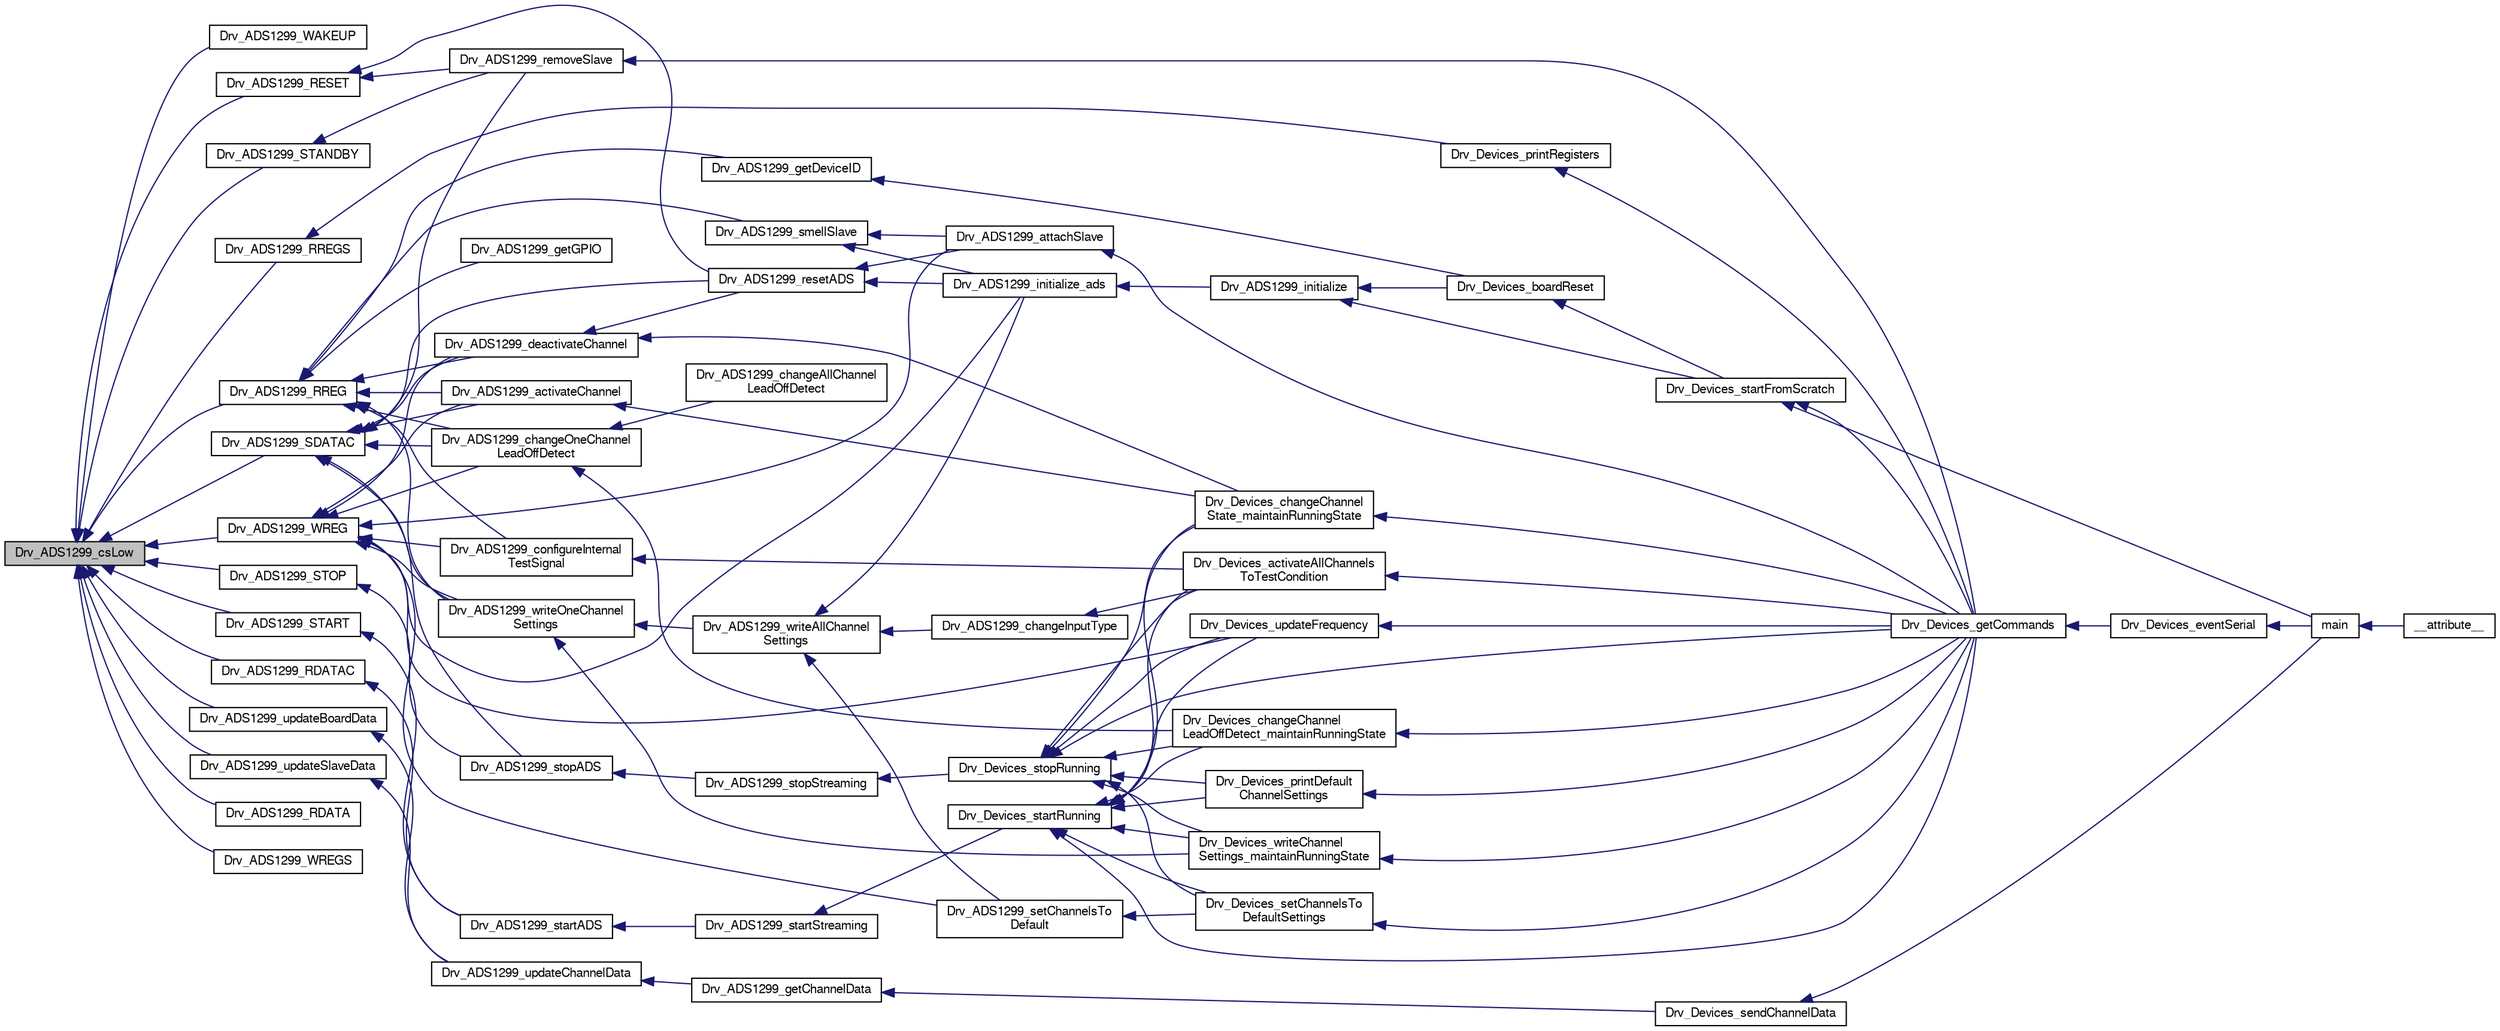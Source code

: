digraph "Drv_ADS1299_csLow"
{
  edge [fontname="FreeSans",fontsize="10",labelfontname="FreeSans",labelfontsize="10"];
  node [fontname="FreeSans",fontsize="10",shape=record];
  rankdir="LR";
  Node1 [label="Drv_ADS1299_csLow",height=0.2,width=0.4,color="black", fillcolor="grey75", style="filled", fontcolor="black"];
  Node1 -> Node2 [dir="back",color="midnightblue",fontsize="10",style="solid",fontname="FreeSans"];
  Node2 [label="Drv_ADS1299_WAKEUP",height=0.2,width=0.4,color="black", fillcolor="white", style="filled",URL="$group__ADS1299__Library.html#ga641da43b050b7dfd11d3f8234d129158",tooltip="Get out of low power mode. "];
  Node1 -> Node3 [dir="back",color="midnightblue",fontsize="10",style="solid",fontname="FreeSans"];
  Node3 [label="Drv_ADS1299_STANDBY",height=0.2,width=0.4,color="black", fillcolor="white", style="filled",URL="$group__ADS1299__Library.html#ga47ebee464895e8e771d03c0f9ca5e21d",tooltip="Go into low power mode. "];
  Node3 -> Node4 [dir="back",color="midnightblue",fontsize="10",style="solid",fontname="FreeSans"];
  Node4 [label="Drv_ADS1299_removeSlave",height=0.2,width=0.4,color="black", fillcolor="white", style="filled",URL="$group__ADS1299__Library.html#gab6a161f709334920b4f69156fe0ce928",tooltip="Stop Slave ADS and remove link. "];
  Node4 -> Node5 [dir="back",color="midnightblue",fontsize="10",style="solid",fontname="FreeSans"];
  Node5 [label="Drv_Devices_getCommands",height=0.2,width=0.4,color="black", fillcolor="white", style="filled",URL="$group__Devices__Library.html#gafb56f6b90c50e36cd6e34665d85fb903",tooltip="Function for interpreting commands. "];
  Node5 -> Node6 [dir="back",color="midnightblue",fontsize="10",style="solid",fontname="FreeSans"];
  Node6 [label="Drv_Devices_eventSerial",height=0.2,width=0.4,color="black", fillcolor="white", style="filled",URL="$group__Devices__Library.html#ga8092c357f91843e6fa9db02735addc7d",tooltip="Function for receiving new commands. "];
  Node6 -> Node7 [dir="back",color="midnightblue",fontsize="10",style="solid",fontname="FreeSans"];
  Node7 [label="main",height=0.2,width=0.4,color="black", fillcolor="white", style="filled",URL="$group__Application__Layer.html#ga840291bc02cba5474a4cb46a9b9566fe"];
  Node7 -> Node8 [dir="back",color="midnightblue",fontsize="10",style="solid",fontname="FreeSans"];
  Node8 [label="__attribute__",height=0.2,width=0.4,color="black", fillcolor="white", style="filled",URL="$cr__startup__lpc175x__6x_8c.html#adce420b900676fa0caed5a713cac82fb"];
  Node1 -> Node9 [dir="back",color="midnightblue",fontsize="10",style="solid",fontname="FreeSans"];
  Node9 [label="Drv_ADS1299_RESET",height=0.2,width=0.4,color="black", fillcolor="white", style="filled",URL="$group__ADS1299__Library.html#ga33a611c58e5bd53c062d118be8a09d9e",tooltip="Set all register values to default. "];
  Node9 -> Node4 [dir="back",color="midnightblue",fontsize="10",style="solid",fontname="FreeSans"];
  Node9 -> Node10 [dir="back",color="midnightblue",fontsize="10",style="solid",fontname="FreeSans"];
  Node10 [label="Drv_ADS1299_resetADS",height=0.2,width=0.4,color="black", fillcolor="white", style="filled",URL="$group__ADS1299__Library.html#gaf00abe725d1194171c9b84ab1c9aa356",tooltip="Reset all the ADS1299 settings. Stops all data acquisition. "];
  Node10 -> Node11 [dir="back",color="midnightblue",fontsize="10",style="solid",fontname="FreeSans"];
  Node11 [label="Drv_ADS1299_initialize_ads",height=0.2,width=0.4,color="black", fillcolor="white", style="filled",URL="$group__ADS1299__Library.html#ga7d4e3c16375e804d9275b55a5872410b",tooltip="Hard Reset ADS and power up sequence. "];
  Node11 -> Node12 [dir="back",color="midnightblue",fontsize="10",style="solid",fontname="FreeSans"];
  Node12 [label="Drv_ADS1299_initialize",height=0.2,width=0.4,color="black", fillcolor="white", style="filled",URL="$group__ADS1299__Library.html#ga3a5f7edb0cb404ffa6865a56573a0c4b",tooltip="Configure pines connected to the ADS and the ADS itself. "];
  Node12 -> Node13 [dir="back",color="midnightblue",fontsize="10",style="solid",fontname="FreeSans"];
  Node13 [label="Drv_Devices_startFromScratch",height=0.2,width=0.4,color="black", fillcolor="white", style="filled",URL="$group__Devices__Library.html#ga43e0b770fd7ccd57b3f0d5ddf0eda4be",tooltip="Start the system from scratch, send initial message and get the board ready to get commands..."];
  Node13 -> Node7 [dir="back",color="midnightblue",fontsize="10",style="solid",fontname="FreeSans"];
  Node13 -> Node5 [dir="back",color="midnightblue",fontsize="10",style="solid",fontname="FreeSans"];
  Node12 -> Node14 [dir="back",color="midnightblue",fontsize="10",style="solid",fontname="FreeSans"];
  Node14 [label="Drv_Devices_boardReset",height=0.2,width=0.4,color="black", fillcolor="white", style="filled",URL="$group__Devices__Library.html#gab949068810476a2e08078aa7eab15a83"];
  Node14 -> Node13 [dir="back",color="midnightblue",fontsize="10",style="solid",fontname="FreeSans"];
  Node10 -> Node15 [dir="back",color="midnightblue",fontsize="10",style="solid",fontname="FreeSans"];
  Node15 [label="Drv_ADS1299_attachSlave",height=0.2,width=0.4,color="black", fillcolor="white", style="filled",URL="$group__ADS1299__Library.html#ga3da68a8b941049250800fc068c07a601",tooltip="Configure CLK output and detect Slave board. "];
  Node15 -> Node5 [dir="back",color="midnightblue",fontsize="10",style="solid",fontname="FreeSans"];
  Node1 -> Node16 [dir="back",color="midnightblue",fontsize="10",style="solid",fontname="FreeSans"];
  Node16 [label="Drv_ADS1299_START",height=0.2,width=0.4,color="black", fillcolor="white", style="filled",URL="$group__ADS1299__Library.html#gab74ff026d8a21e4c41ec454debdf0928",tooltip="Start data acquisition. "];
  Node16 -> Node17 [dir="back",color="midnightblue",fontsize="10",style="solid",fontname="FreeSans"];
  Node17 [label="Drv_ADS1299_startADS",height=0.2,width=0.4,color="black", fillcolor="white", style="filled",URL="$group__ADS1299__Library.html#gad2841df2e1508c7d9f86d0d90681986e",tooltip="Start continuous data acquisition. "];
  Node17 -> Node18 [dir="back",color="midnightblue",fontsize="10",style="solid",fontname="FreeSans"];
  Node18 [label="Drv_ADS1299_startStreaming",height=0.2,width=0.4,color="black", fillcolor="white", style="filled",URL="$group__ADS1299__Library.html#gad3ea6087f205bfce6610c763f3f332d3",tooltip="Start data acquisition. "];
  Node18 -> Node19 [dir="back",color="midnightblue",fontsize="10",style="solid",fontname="FreeSans"];
  Node19 [label="Drv_Devices_startRunning",height=0.2,width=0.4,color="black", fillcolor="white", style="filled",URL="$group__Devices__Library.html#ga7f4ddcd86724d8aad896ff12e43146ca",tooltip="Start data acquisition. "];
  Node19 -> Node5 [dir="back",color="midnightblue",fontsize="10",style="solid",fontname="FreeSans"];
  Node19 -> Node20 [dir="back",color="midnightblue",fontsize="10",style="solid",fontname="FreeSans"];
  Node20 [label="Drv_Devices_writeChannel\lSettings_maintainRunningState",height=0.2,width=0.4,color="black", fillcolor="white", style="filled",URL="$group__Devices__Library.html#gafd94e72e2e363f075a57a091e26424b2",tooltip="Stop acquisition, set the channels and re-start acquisition. "];
  Node20 -> Node5 [dir="back",color="midnightblue",fontsize="10",style="solid",fontname="FreeSans"];
  Node19 -> Node21 [dir="back",color="midnightblue",fontsize="10",style="solid",fontname="FreeSans"];
  Node21 [label="Drv_Devices_updateFrequency",height=0.2,width=0.4,color="black", fillcolor="white", style="filled",URL="$group__Devices__Library.html#ga2d56cab48a0548365790822b78afa02d",tooltip="Update sampling frequency. "];
  Node21 -> Node5 [dir="back",color="midnightblue",fontsize="10",style="solid",fontname="FreeSans"];
  Node19 -> Node22 [dir="back",color="midnightblue",fontsize="10",style="solid",fontname="FreeSans"];
  Node22 [label="Drv_Devices_setChannelsTo\lDefaultSettings",height=0.2,width=0.4,color="black", fillcolor="white", style="filled",URL="$group__Devices__Library.html#gaa48520ff061081dab8c49d26bf9404dd",tooltip="Set all channels to the default settings. "];
  Node22 -> Node5 [dir="back",color="midnightblue",fontsize="10",style="solid",fontname="FreeSans"];
  Node19 -> Node23 [dir="back",color="midnightblue",fontsize="10",style="solid",fontname="FreeSans"];
  Node23 [label="Drv_Devices_changeChannel\lState_maintainRunningState",height=0.2,width=0.4,color="black", fillcolor="white", style="filled",URL="$group__Devices__Library.html#gacf4dbff760e8426996f21c8a68d77cef",tooltip="Activate or De-activate channel maintaining running state. "];
  Node23 -> Node5 [dir="back",color="midnightblue",fontsize="10",style="solid",fontname="FreeSans"];
  Node19 -> Node24 [dir="back",color="midnightblue",fontsize="10",style="solid",fontname="FreeSans"];
  Node24 [label="Drv_Devices_activateAllChannels\lToTestCondition",height=0.2,width=0.4,color="black", fillcolor="white", style="filled",URL="$group__Devices__Library.html#ga42ce5be2b197d04b4b0a9918a11ea457",tooltip="Set test inputs to all channels. "];
  Node24 -> Node5 [dir="back",color="midnightblue",fontsize="10",style="solid",fontname="FreeSans"];
  Node19 -> Node25 [dir="back",color="midnightblue",fontsize="10",style="solid",fontname="FreeSans"];
  Node25 [label="Drv_Devices_printDefault\lChannelSettings",height=0.2,width=0.4,color="black", fillcolor="white", style="filled",URL="$group__Devices__Library.html#ga1a1a6145a5269b2a7ebd45abdb53b660",tooltip="Print the current Default Channel Settings. "];
  Node25 -> Node5 [dir="back",color="midnightblue",fontsize="10",style="solid",fontname="FreeSans"];
  Node19 -> Node26 [dir="back",color="midnightblue",fontsize="10",style="solid",fontname="FreeSans"];
  Node26 [label="Drv_Devices_changeChannel\lLeadOffDetect_maintainRunningState",height=0.2,width=0.4,color="black", fillcolor="white", style="filled",URL="$group__Devices__Library.html#ga87716766599b761bde56572ccaac7946",tooltip="Change lead off detect settings and re-start device. "];
  Node26 -> Node5 [dir="back",color="midnightblue",fontsize="10",style="solid",fontname="FreeSans"];
  Node1 -> Node27 [dir="back",color="midnightblue",fontsize="10",style="solid",fontname="FreeSans"];
  Node27 [label="Drv_ADS1299_STOP",height=0.2,width=0.4,color="black", fillcolor="white", style="filled",URL="$group__ADS1299__Library.html#ga745a56f8f9a82a3ff488fdfa44b5877c",tooltip="Stop data acquisition. "];
  Node27 -> Node28 [dir="back",color="midnightblue",fontsize="10",style="solid",fontname="FreeSans"];
  Node28 [label="Drv_ADS1299_stopADS",height=0.2,width=0.4,color="black", fillcolor="white", style="filled",URL="$group__ADS1299__Library.html#gafed9edc40d47ce6fc0c7c5325b616d74",tooltip="Stop continuous data acquisition. "];
  Node28 -> Node29 [dir="back",color="midnightblue",fontsize="10",style="solid",fontname="FreeSans"];
  Node29 [label="Drv_ADS1299_stopStreaming",height=0.2,width=0.4,color="black", fillcolor="white", style="filled",URL="$group__ADS1299__Library.html#ga76f9b41b04d6ac6a9fc5ba36884df125",tooltip="Stop data acquisition. "];
  Node29 -> Node30 [dir="back",color="midnightblue",fontsize="10",style="solid",fontname="FreeSans"];
  Node30 [label="Drv_Devices_stopRunning",height=0.2,width=0.4,color="black", fillcolor="white", style="filled",URL="$group__Devices__Library.html#ga8584f49a773b7e9add0e51bb0057fb54",tooltip="Stop data acquisition. "];
  Node30 -> Node5 [dir="back",color="midnightblue",fontsize="10",style="solid",fontname="FreeSans"];
  Node30 -> Node20 [dir="back",color="midnightblue",fontsize="10",style="solid",fontname="FreeSans"];
  Node30 -> Node21 [dir="back",color="midnightblue",fontsize="10",style="solid",fontname="FreeSans"];
  Node30 -> Node22 [dir="back",color="midnightblue",fontsize="10",style="solid",fontname="FreeSans"];
  Node30 -> Node23 [dir="back",color="midnightblue",fontsize="10",style="solid",fontname="FreeSans"];
  Node30 -> Node24 [dir="back",color="midnightblue",fontsize="10",style="solid",fontname="FreeSans"];
  Node30 -> Node25 [dir="back",color="midnightblue",fontsize="10",style="solid",fontname="FreeSans"];
  Node30 -> Node26 [dir="back",color="midnightblue",fontsize="10",style="solid",fontname="FreeSans"];
  Node1 -> Node31 [dir="back",color="midnightblue",fontsize="10",style="solid",fontname="FreeSans"];
  Node31 [label="Drv_ADS1299_RDATAC",height=0.2,width=0.4,color="black", fillcolor="white", style="filled",URL="$group__ADS1299__Library.html#ga51676dbe90976a582680808c7f32eadc",tooltip="Go into read data continuous mode. "];
  Node31 -> Node17 [dir="back",color="midnightblue",fontsize="10",style="solid",fontname="FreeSans"];
  Node1 -> Node32 [dir="back",color="midnightblue",fontsize="10",style="solid",fontname="FreeSans"];
  Node32 [label="Drv_ADS1299_SDATAC",height=0.2,width=0.4,color="black", fillcolor="white", style="filled",URL="$group__ADS1299__Library.html#ga9715d3a40b02158b668d9c82bd0af79a",tooltip="Get out of read data continuous mode. "];
  Node32 -> Node28 [dir="back",color="midnightblue",fontsize="10",style="solid",fontname="FreeSans"];
  Node32 -> Node33 [dir="back",color="midnightblue",fontsize="10",style="solid",fontname="FreeSans"];
  Node33 [label="Drv_ADS1299_writeOneChannel\lSettings",height=0.2,width=0.4,color="black", fillcolor="white", style="filled",URL="$group__ADS1299__Library.html#gab10b419566b34fa502514a113505312d",tooltip="Write settings of only one specific channel. "];
  Node33 -> Node34 [dir="back",color="midnightblue",fontsize="10",style="solid",fontname="FreeSans"];
  Node34 [label="Drv_ADS1299_writeAllChannel\lSettings",height=0.2,width=0.4,color="black", fillcolor="white", style="filled",URL="$group__ADS1299__Library.html#ga6191cb19901b35ad7f9e5d999064dac3",tooltip="Write settings of all channels. "];
  Node34 -> Node11 [dir="back",color="midnightblue",fontsize="10",style="solid",fontname="FreeSans"];
  Node34 -> Node35 [dir="back",color="midnightblue",fontsize="10",style="solid",fontname="FreeSans"];
  Node35 [label="Drv_ADS1299_setChannelsTo\lDefault",height=0.2,width=0.4,color="black", fillcolor="white", style="filled",URL="$group__ADS1299__Library.html#gada2653d98d54cb667537d468a5a3e4ce",tooltip="Set all channels with the default values. "];
  Node35 -> Node22 [dir="back",color="midnightblue",fontsize="10",style="solid",fontname="FreeSans"];
  Node34 -> Node36 [dir="back",color="midnightblue",fontsize="10",style="solid",fontname="FreeSans"];
  Node36 [label="Drv_ADS1299_changeInputType",height=0.2,width=0.4,color="black", fillcolor="white", style="filled",URL="$group__ADS1299__Library.html#ga1377f541513a9626c05ba013f081cab4",tooltip="Change the source of signal connected to the inputs of the ADS1299. "];
  Node36 -> Node24 [dir="back",color="midnightblue",fontsize="10",style="solid",fontname="FreeSans"];
  Node33 -> Node20 [dir="back",color="midnightblue",fontsize="10",style="solid",fontname="FreeSans"];
  Node32 -> Node37 [dir="back",color="midnightblue",fontsize="10",style="solid",fontname="FreeSans"];
  Node37 [label="Drv_ADS1299_activateChannel",height=0.2,width=0.4,color="black", fillcolor="white", style="filled",URL="$group__ADS1299__Library.html#ga265dd2d7a4bd35e681d566e3a2c517ce",tooltip="Activate specific channel N. "];
  Node37 -> Node23 [dir="back",color="midnightblue",fontsize="10",style="solid",fontname="FreeSans"];
  Node32 -> Node38 [dir="back",color="midnightblue",fontsize="10",style="solid",fontname="FreeSans"];
  Node38 [label="Drv_ADS1299_deactivateChannel",height=0.2,width=0.4,color="black", fillcolor="white", style="filled",URL="$group__ADS1299__Library.html#gaf752ff51f24643ab51099720f9d69846",tooltip="De-activate specific channel N. "];
  Node38 -> Node10 [dir="back",color="midnightblue",fontsize="10",style="solid",fontname="FreeSans"];
  Node38 -> Node23 [dir="back",color="midnightblue",fontsize="10",style="solid",fontname="FreeSans"];
  Node32 -> Node39 [dir="back",color="midnightblue",fontsize="10",style="solid",fontname="FreeSans"];
  Node39 [label="Drv_ADS1299_changeOneChannel\lLeadOffDetect",height=0.2,width=0.4,color="black", fillcolor="white", style="filled",URL="$group__ADS1299__Library.html#ga7592db204eafa08302261bdaec47020d",tooltip="Change the lead off detect settings for specified channel. "];
  Node39 -> Node40 [dir="back",color="midnightblue",fontsize="10",style="solid",fontname="FreeSans"];
  Node40 [label="Drv_ADS1299_changeAllChannel\lLeadOffDetect",height=0.2,width=0.4,color="black", fillcolor="white", style="filled",URL="$group__ADS1299__Library.html#gacd21ec90227bde9bcbe7d17924763972",tooltip="Change the lead off detect settings for all channels. "];
  Node39 -> Node26 [dir="back",color="midnightblue",fontsize="10",style="solid",fontname="FreeSans"];
  Node32 -> Node4 [dir="back",color="midnightblue",fontsize="10",style="solid",fontname="FreeSans"];
  Node32 -> Node10 [dir="back",color="midnightblue",fontsize="10",style="solid",fontname="FreeSans"];
  Node1 -> Node41 [dir="back",color="midnightblue",fontsize="10",style="solid",fontname="FreeSans"];
  Node41 [label="Drv_ADS1299_RDATA",height=0.2,width=0.4,color="black", fillcolor="white", style="filled",URL="$group__ADS1299__Library.html#ga722cebf27d20f3d52ac205c1de4c9c89",tooltip="Read data one-shot. "];
  Node1 -> Node42 [dir="back",color="midnightblue",fontsize="10",style="solid",fontname="FreeSans"];
  Node42 [label="Drv_ADS1299_RREG",height=0.2,width=0.4,color="black", fillcolor="white", style="filled",URL="$group__ADS1299__Library.html#ga1c03d79e9a6080ed2de6916b1dd47849",tooltip="Read one ADS register. "];
  Node42 -> Node33 [dir="back",color="midnightblue",fontsize="10",style="solid",fontname="FreeSans"];
  Node42 -> Node37 [dir="back",color="midnightblue",fontsize="10",style="solid",fontname="FreeSans"];
  Node42 -> Node38 [dir="back",color="midnightblue",fontsize="10",style="solid",fontname="FreeSans"];
  Node42 -> Node43 [dir="back",color="midnightblue",fontsize="10",style="solid",fontname="FreeSans"];
  Node43 [label="Drv_ADS1299_getDeviceID",height=0.2,width=0.4,color="black", fillcolor="white", style="filled",URL="$group__ADS1299__Library.html#ga812e36de1efba860dca4dec17b08b1a6",tooltip="Return the ID of the AFE device. "];
  Node43 -> Node14 [dir="back",color="midnightblue",fontsize="10",style="solid",fontname="FreeSans"];
  Node42 -> Node44 [dir="back",color="midnightblue",fontsize="10",style="solid",fontname="FreeSans"];
  Node44 [label="Drv_ADS1299_configureInternal\lTestSignal",height=0.2,width=0.4,color="black", fillcolor="white", style="filled",URL="$group__ADS1299__Library.html#gab82c3d9732f1cf5d5fc8017cd807f035",tooltip="Configure the test signals that can be inernally generated by the ADS1299. "];
  Node44 -> Node24 [dir="back",color="midnightblue",fontsize="10",style="solid",fontname="FreeSans"];
  Node42 -> Node39 [dir="back",color="midnightblue",fontsize="10",style="solid",fontname="FreeSans"];
  Node42 -> Node45 [dir="back",color="midnightblue",fontsize="10",style="solid",fontname="FreeSans"];
  Node45 [label="Drv_ADS1299_smellSlave",height=0.2,width=0.4,color="black", fillcolor="white", style="filled",URL="$group__ADS1299__Library.html#ga9d74c4bec77d3719c9334d953e2ac590",tooltip="Check if Slave Board is present. "];
  Node45 -> Node11 [dir="back",color="midnightblue",fontsize="10",style="solid",fontname="FreeSans"];
  Node45 -> Node15 [dir="back",color="midnightblue",fontsize="10",style="solid",fontname="FreeSans"];
  Node42 -> Node46 [dir="back",color="midnightblue",fontsize="10",style="solid",fontname="FreeSans"];
  Node46 [label="Drv_ADS1299_getGPIO",height=0.2,width=0.4,color="black", fillcolor="white", style="filled",URL="$Drv__ADS1299_8c.html#ac03eeb33214648dcf7bd9535c05a718c",tooltip="Get master GPIO state. "];
  Node1 -> Node47 [dir="back",color="midnightblue",fontsize="10",style="solid",fontname="FreeSans"];
  Node47 [label="Drv_ADS1299_RREGS",height=0.2,width=0.4,color="black", fillcolor="white", style="filled",URL="$group__ADS1299__Library.html#gae5ee6c66ba40e661985018da02f4683d",tooltip="Read multiple ADS registers. "];
  Node47 -> Node48 [dir="back",color="midnightblue",fontsize="10",style="solid",fontname="FreeSans"];
  Node48 [label="Drv_Devices_printRegisters",height=0.2,width=0.4,color="black", fillcolor="white", style="filled",URL="$group__Devices__Library.html#gad214f99a7d211af8779b46b244f99d99",tooltip="Print the current state of all ADS1299 registers. "];
  Node48 -> Node5 [dir="back",color="midnightblue",fontsize="10",style="solid",fontname="FreeSans"];
  Node1 -> Node49 [dir="back",color="midnightblue",fontsize="10",style="solid",fontname="FreeSans"];
  Node49 [label="Drv_ADS1299_WREG",height=0.2,width=0.4,color="black", fillcolor="white", style="filled",URL="$group__ADS1299__Library.html#gaeb3dbf8ae39e90411b32757240f61b8b",tooltip="Write one ADS register. "];
  Node49 -> Node11 [dir="back",color="midnightblue",fontsize="10",style="solid",fontname="FreeSans"];
  Node49 -> Node33 [dir="back",color="midnightblue",fontsize="10",style="solid",fontname="FreeSans"];
  Node49 -> Node35 [dir="back",color="midnightblue",fontsize="10",style="solid",fontname="FreeSans"];
  Node49 -> Node37 [dir="back",color="midnightblue",fontsize="10",style="solid",fontname="FreeSans"];
  Node49 -> Node38 [dir="back",color="midnightblue",fontsize="10",style="solid",fontname="FreeSans"];
  Node49 -> Node44 [dir="back",color="midnightblue",fontsize="10",style="solid",fontname="FreeSans"];
  Node49 -> Node39 [dir="back",color="midnightblue",fontsize="10",style="solid",fontname="FreeSans"];
  Node49 -> Node15 [dir="back",color="midnightblue",fontsize="10",style="solid",fontname="FreeSans"];
  Node49 -> Node21 [dir="back",color="midnightblue",fontsize="10",style="solid",fontname="FreeSans"];
  Node1 -> Node50 [dir="back",color="midnightblue",fontsize="10",style="solid",fontname="FreeSans"];
  Node50 [label="Drv_ADS1299_WREGS",height=0.2,width=0.4,color="black", fillcolor="white", style="filled",URL="$group__ADS1299__Library.html#gac0ee4d97d673cfedde936fb9d81e8c5d",tooltip="Write multiple ADS registers. "];
  Node1 -> Node51 [dir="back",color="midnightblue",fontsize="10",style="solid",fontname="FreeSans"];
  Node51 [label="Drv_ADS1299_updateBoardData",height=0.2,width=0.4,color="black", fillcolor="white", style="filled",URL="$group__ADS1299__Library.html#ga6a7fda986df83568223e0d81ec493169",tooltip="Function called to receive new data from the master board. "];
  Node51 -> Node52 [dir="back",color="midnightblue",fontsize="10",style="solid",fontname="FreeSans"];
  Node52 [label="Drv_ADS1299_updateChannelData",height=0.2,width=0.4,color="black", fillcolor="white", style="filled",URL="$group__ADS1299__Library.html#gab649fc7f231ca292b9c06cc31e50fff1",tooltip="Function called to receive new data from the ADS1299. "];
  Node52 -> Node53 [dir="back",color="midnightblue",fontsize="10",style="solid",fontname="FreeSans"];
  Node53 [label="Drv_ADS1299_getChannelData",height=0.2,width=0.4,color="black", fillcolor="white", style="filled",URL="$group__ADS1299__Library.html#ga7b9304053ccfe17319cc73d1c5c738c1",tooltip="Function to get Channel Data. "];
  Node53 -> Node54 [dir="back",color="midnightblue",fontsize="10",style="solid",fontname="FreeSans"];
  Node54 [label="Drv_Devices_sendChannelData",height=0.2,width=0.4,color="black", fillcolor="white", style="filled",URL="$group__Devices__Library.html#ga828212dc5604557924cd8ea9e6252c6c",tooltip="Send via UART the data acquired by the ADS. "];
  Node54 -> Node7 [dir="back",color="midnightblue",fontsize="10",style="solid",fontname="FreeSans"];
  Node1 -> Node55 [dir="back",color="midnightblue",fontsize="10",style="solid",fontname="FreeSans"];
  Node55 [label="Drv_ADS1299_updateSlaveData",height=0.2,width=0.4,color="black", fillcolor="white", style="filled",URL="$group__ADS1299__Library.html#gaf7e73c7a2a885b3ce8c63cc1af03851c",tooltip="Function called to receive new data from the slave board. "];
  Node55 -> Node52 [dir="back",color="midnightblue",fontsize="10",style="solid",fontname="FreeSans"];
}
